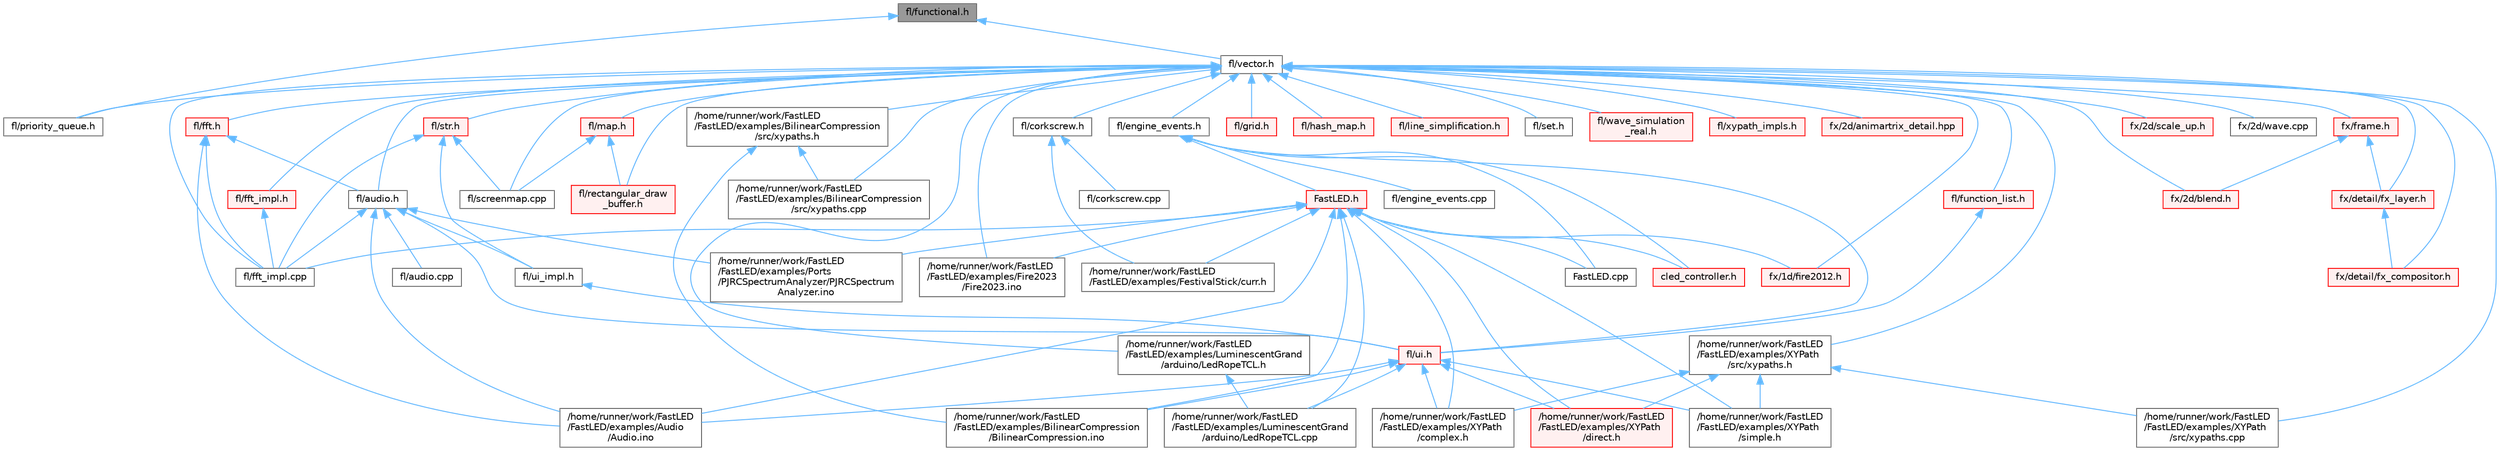 digraph "fl/functional.h"
{
 // INTERACTIVE_SVG=YES
 // LATEX_PDF_SIZE
  bgcolor="transparent";
  edge [fontname=Helvetica,fontsize=10,labelfontname=Helvetica,labelfontsize=10];
  node [fontname=Helvetica,fontsize=10,shape=box,height=0.2,width=0.4];
  Node1 [id="Node000001",label="fl/functional.h",height=0.2,width=0.4,color="gray40", fillcolor="grey60", style="filled", fontcolor="black",tooltip=" "];
  Node1 -> Node2 [id="edge1_Node000001_Node000002",dir="back",color="steelblue1",style="solid",tooltip=" "];
  Node2 [id="Node000002",label="fl/priority_queue.h",height=0.2,width=0.4,color="grey40", fillcolor="white", style="filled",URL="$d4/da1/priority__queue_8h.html",tooltip=" "];
  Node1 -> Node3 [id="edge2_Node000001_Node000003",dir="back",color="steelblue1",style="solid",tooltip=" "];
  Node3 [id="Node000003",label="fl/vector.h",height=0.2,width=0.4,color="grey40", fillcolor="white", style="filled",URL="$d6/d68/vector_8h.html",tooltip=" "];
  Node3 -> Node4 [id="edge3_Node000003_Node000004",dir="back",color="steelblue1",style="solid",tooltip=" "];
  Node4 [id="Node000004",label="/home/runner/work/FastLED\l/FastLED/examples/BilinearCompression\l/src/xypaths.cpp",height=0.2,width=0.4,color="grey40", fillcolor="white", style="filled",URL="$d4/dda/_bilinear_compression_2src_2xypaths_8cpp.html",tooltip=" "];
  Node3 -> Node5 [id="edge4_Node000003_Node000005",dir="back",color="steelblue1",style="solid",tooltip=" "];
  Node5 [id="Node000005",label="/home/runner/work/FastLED\l/FastLED/examples/BilinearCompression\l/src/xypaths.h",height=0.2,width=0.4,color="grey40", fillcolor="white", style="filled",URL="$dd/d43/_bilinear_compression_2src_2xypaths_8h.html",tooltip=" "];
  Node5 -> Node6 [id="edge5_Node000005_Node000006",dir="back",color="steelblue1",style="solid",tooltip=" "];
  Node6 [id="Node000006",label="/home/runner/work/FastLED\l/FastLED/examples/BilinearCompression\l/BilinearCompression.ino",height=0.2,width=0.4,color="grey40", fillcolor="white", style="filled",URL="$da/d05/_bilinear_compression_8ino.html",tooltip=" "];
  Node5 -> Node4 [id="edge6_Node000005_Node000004",dir="back",color="steelblue1",style="solid",tooltip=" "];
  Node3 -> Node7 [id="edge7_Node000003_Node000007",dir="back",color="steelblue1",style="solid",tooltip=" "];
  Node7 [id="Node000007",label="/home/runner/work/FastLED\l/FastLED/examples/Fire2023\l/Fire2023.ino",height=0.2,width=0.4,color="grey40", fillcolor="white", style="filled",URL="$d8/d2c/_fire2023_8ino.html",tooltip=" "];
  Node3 -> Node8 [id="edge8_Node000003_Node000008",dir="back",color="steelblue1",style="solid",tooltip=" "];
  Node8 [id="Node000008",label="/home/runner/work/FastLED\l/FastLED/examples/LuminescentGrand\l/arduino/LedRopeTCL.h",height=0.2,width=0.4,color="grey40", fillcolor="white", style="filled",URL="$d9/d7e/_led_rope_t_c_l_8h.html",tooltip=" "];
  Node8 -> Node9 [id="edge9_Node000008_Node000009",dir="back",color="steelblue1",style="solid",tooltip=" "];
  Node9 [id="Node000009",label="/home/runner/work/FastLED\l/FastLED/examples/LuminescentGrand\l/arduino/LedRopeTCL.cpp",height=0.2,width=0.4,color="grey40", fillcolor="white", style="filled",URL="$d6/dc9/_led_rope_t_c_l_8cpp.html",tooltip=" "];
  Node3 -> Node10 [id="edge10_Node000003_Node000010",dir="back",color="steelblue1",style="solid",tooltip=" "];
  Node10 [id="Node000010",label="/home/runner/work/FastLED\l/FastLED/examples/XYPath\l/src/xypaths.cpp",height=0.2,width=0.4,color="grey40", fillcolor="white", style="filled",URL="$d8/d55/_x_y_path_2src_2xypaths_8cpp.html",tooltip=" "];
  Node3 -> Node11 [id="edge11_Node000003_Node000011",dir="back",color="steelblue1",style="solid",tooltip=" "];
  Node11 [id="Node000011",label="/home/runner/work/FastLED\l/FastLED/examples/XYPath\l/src/xypaths.h",height=0.2,width=0.4,color="grey40", fillcolor="white", style="filled",URL="$d7/d5e/_x_y_path_2src_2xypaths_8h.html",tooltip=" "];
  Node11 -> Node12 [id="edge12_Node000011_Node000012",dir="back",color="steelblue1",style="solid",tooltip=" "];
  Node12 [id="Node000012",label="/home/runner/work/FastLED\l/FastLED/examples/XYPath\l/complex.h",height=0.2,width=0.4,color="grey40", fillcolor="white", style="filled",URL="$d7/d3b/complex_8h.html",tooltip=" "];
  Node11 -> Node13 [id="edge13_Node000011_Node000013",dir="back",color="steelblue1",style="solid",tooltip=" "];
  Node13 [id="Node000013",label="/home/runner/work/FastLED\l/FastLED/examples/XYPath\l/direct.h",height=0.2,width=0.4,color="red", fillcolor="#FFF0F0", style="filled",URL="$d6/daf/direct_8h.html",tooltip=" "];
  Node11 -> Node15 [id="edge14_Node000011_Node000015",dir="back",color="steelblue1",style="solid",tooltip=" "];
  Node15 [id="Node000015",label="/home/runner/work/FastLED\l/FastLED/examples/XYPath\l/simple.h",height=0.2,width=0.4,color="grey40", fillcolor="white", style="filled",URL="$d8/d14/simple_8h.html",tooltip=" "];
  Node11 -> Node10 [id="edge15_Node000011_Node000010",dir="back",color="steelblue1",style="solid",tooltip=" "];
  Node3 -> Node16 [id="edge16_Node000003_Node000016",dir="back",color="steelblue1",style="solid",tooltip=" "];
  Node16 [id="Node000016",label="fl/audio.h",height=0.2,width=0.4,color="grey40", fillcolor="white", style="filled",URL="$da/d09/audio_8h.html",tooltip=" "];
  Node16 -> Node17 [id="edge17_Node000016_Node000017",dir="back",color="steelblue1",style="solid",tooltip=" "];
  Node17 [id="Node000017",label="/home/runner/work/FastLED\l/FastLED/examples/Audio\l/Audio.ino",height=0.2,width=0.4,color="grey40", fillcolor="white", style="filled",URL="$dc/d5d/_audio_8ino.html",tooltip=" "];
  Node16 -> Node18 [id="edge18_Node000016_Node000018",dir="back",color="steelblue1",style="solid",tooltip=" "];
  Node18 [id="Node000018",label="/home/runner/work/FastLED\l/FastLED/examples/Ports\l/PJRCSpectrumAnalyzer/PJRCSpectrum\lAnalyzer.ino",height=0.2,width=0.4,color="grey40", fillcolor="white", style="filled",URL="$d7/dfa/_p_j_r_c_spectrum_analyzer_8ino.html",tooltip="Creates an impressive LED light show to music input on the Teensy."];
  Node16 -> Node19 [id="edge19_Node000016_Node000019",dir="back",color="steelblue1",style="solid",tooltip=" "];
  Node19 [id="Node000019",label="fl/audio.cpp",height=0.2,width=0.4,color="grey40", fillcolor="white", style="filled",URL="$d1/ddc/audio_8cpp.html",tooltip=" "];
  Node16 -> Node20 [id="edge20_Node000016_Node000020",dir="back",color="steelblue1",style="solid",tooltip=" "];
  Node20 [id="Node000020",label="fl/fft_impl.cpp",height=0.2,width=0.4,color="grey40", fillcolor="white", style="filled",URL="$d1/dff/fft__impl_8cpp.html",tooltip=" "];
  Node16 -> Node21 [id="edge21_Node000016_Node000021",dir="back",color="steelblue1",style="solid",tooltip=" "];
  Node21 [id="Node000021",label="fl/ui.h",height=0.2,width=0.4,color="red", fillcolor="#FFF0F0", style="filled",URL="$d9/d3b/ui_8h.html",tooltip=" "];
  Node21 -> Node17 [id="edge22_Node000021_Node000017",dir="back",color="steelblue1",style="solid",tooltip=" "];
  Node21 -> Node6 [id="edge23_Node000021_Node000006",dir="back",color="steelblue1",style="solid",tooltip=" "];
  Node21 -> Node9 [id="edge24_Node000021_Node000009",dir="back",color="steelblue1",style="solid",tooltip=" "];
  Node21 -> Node12 [id="edge25_Node000021_Node000012",dir="back",color="steelblue1",style="solid",tooltip=" "];
  Node21 -> Node13 [id="edge26_Node000021_Node000013",dir="back",color="steelblue1",style="solid",tooltip=" "];
  Node21 -> Node15 [id="edge27_Node000021_Node000015",dir="back",color="steelblue1",style="solid",tooltip=" "];
  Node16 -> Node44 [id="edge28_Node000016_Node000044",dir="back",color="steelblue1",style="solid",tooltip=" "];
  Node44 [id="Node000044",label="fl/ui_impl.h",height=0.2,width=0.4,color="grey40", fillcolor="white", style="filled",URL="$d6/dc0/ui__impl_8h.html",tooltip=" "];
  Node44 -> Node21 [id="edge29_Node000044_Node000021",dir="back",color="steelblue1",style="solid",tooltip=" "];
  Node3 -> Node45 [id="edge30_Node000003_Node000045",dir="back",color="steelblue1",style="solid",tooltip=" "];
  Node45 [id="Node000045",label="fl/corkscrew.h",height=0.2,width=0.4,color="grey40", fillcolor="white", style="filled",URL="$d5/d61/corkscrew_8h.html",tooltip="Corkscrew projection utilities."];
  Node45 -> Node46 [id="edge31_Node000045_Node000046",dir="back",color="steelblue1",style="solid",tooltip=" "];
  Node46 [id="Node000046",label="/home/runner/work/FastLED\l/FastLED/examples/FestivalStick/curr.h",height=0.2,width=0.4,color="grey40", fillcolor="white", style="filled",URL="$d4/d06/curr_8h.html",tooltip=" "];
  Node45 -> Node47 [id="edge32_Node000045_Node000047",dir="back",color="steelblue1",style="solid",tooltip=" "];
  Node47 [id="Node000047",label="fl/corkscrew.cpp",height=0.2,width=0.4,color="grey40", fillcolor="white", style="filled",URL="$d3/d9b/corkscrew_8cpp.html",tooltip=" "];
  Node3 -> Node48 [id="edge33_Node000003_Node000048",dir="back",color="steelblue1",style="solid",tooltip=" "];
  Node48 [id="Node000048",label="fl/engine_events.h",height=0.2,width=0.4,color="grey40", fillcolor="white", style="filled",URL="$db/dc0/engine__events_8h.html",tooltip=" "];
  Node48 -> Node49 [id="edge34_Node000048_Node000049",dir="back",color="steelblue1",style="solid",tooltip=" "];
  Node49 [id="Node000049",label="FastLED.cpp",height=0.2,width=0.4,color="grey40", fillcolor="white", style="filled",URL="$d6/dda/_fast_l_e_d_8cpp.html",tooltip="Central source file for FastLED, implements the CFastLED class/object."];
  Node48 -> Node50 [id="edge35_Node000048_Node000050",dir="back",color="steelblue1",style="solid",tooltip=" "];
  Node50 [id="Node000050",label="FastLED.h",height=0.2,width=0.4,color="red", fillcolor="#FFF0F0", style="filled",URL="$db/d97/_fast_l_e_d_8h.html",tooltip="central include file for FastLED, defines the CFastLED class/object"];
  Node50 -> Node17 [id="edge36_Node000050_Node000017",dir="back",color="steelblue1",style="solid",tooltip=" "];
  Node50 -> Node6 [id="edge37_Node000050_Node000006",dir="back",color="steelblue1",style="solid",tooltip=" "];
  Node50 -> Node46 [id="edge38_Node000050_Node000046",dir="back",color="steelblue1",style="solid",tooltip=" "];
  Node50 -> Node7 [id="edge39_Node000050_Node000007",dir="back",color="steelblue1",style="solid",tooltip=" "];
  Node50 -> Node9 [id="edge40_Node000050_Node000009",dir="back",color="steelblue1",style="solid",tooltip=" "];
  Node50 -> Node18 [id="edge41_Node000050_Node000018",dir="back",color="steelblue1",style="solid",tooltip=" "];
  Node50 -> Node12 [id="edge42_Node000050_Node000012",dir="back",color="steelblue1",style="solid",tooltip=" "];
  Node50 -> Node13 [id="edge43_Node000050_Node000013",dir="back",color="steelblue1",style="solid",tooltip=" "];
  Node50 -> Node15 [id="edge44_Node000050_Node000015",dir="back",color="steelblue1",style="solid",tooltip=" "];
  Node50 -> Node49 [id="edge45_Node000050_Node000049",dir="back",color="steelblue1",style="solid",tooltip=" "];
  Node50 -> Node111 [id="edge46_Node000050_Node000111",dir="back",color="steelblue1",style="solid",tooltip=" "];
  Node111 [id="Node000111",label="cled_controller.h",height=0.2,width=0.4,color="red", fillcolor="#FFF0F0", style="filled",URL="$db/d6d/cled__controller_8h.html",tooltip="base definitions used by led controllers for writing out led data"];
  Node50 -> Node20 [id="edge47_Node000050_Node000020",dir="back",color="steelblue1",style="solid",tooltip=" "];
  Node50 -> Node129 [id="edge48_Node000050_Node000129",dir="back",color="steelblue1",style="solid",tooltip=" "];
  Node129 [id="Node000129",label="fx/1d/fire2012.h",height=0.2,width=0.4,color="red", fillcolor="#FFF0F0", style="filled",URL="$d5/dcb/fire2012_8h.html",tooltip=" "];
  Node48 -> Node111 [id="edge49_Node000048_Node000111",dir="back",color="steelblue1",style="solid",tooltip=" "];
  Node48 -> Node161 [id="edge50_Node000048_Node000161",dir="back",color="steelblue1",style="solid",tooltip=" "];
  Node161 [id="Node000161",label="fl/engine_events.cpp",height=0.2,width=0.4,color="grey40", fillcolor="white", style="filled",URL="$d5/d7d/engine__events_8cpp.html",tooltip=" "];
  Node48 -> Node21 [id="edge51_Node000048_Node000021",dir="back",color="steelblue1",style="solid",tooltip=" "];
  Node3 -> Node162 [id="edge52_Node000003_Node000162",dir="back",color="steelblue1",style="solid",tooltip=" "];
  Node162 [id="Node000162",label="fl/fft.h",height=0.2,width=0.4,color="red", fillcolor="#FFF0F0", style="filled",URL="$d7/d76/fft_8h.html",tooltip=" "];
  Node162 -> Node17 [id="edge53_Node000162_Node000017",dir="back",color="steelblue1",style="solid",tooltip=" "];
  Node162 -> Node16 [id="edge54_Node000162_Node000016",dir="back",color="steelblue1",style="solid",tooltip=" "];
  Node162 -> Node20 [id="edge55_Node000162_Node000020",dir="back",color="steelblue1",style="solid",tooltip=" "];
  Node3 -> Node20 [id="edge56_Node000003_Node000020",dir="back",color="steelblue1",style="solid",tooltip=" "];
  Node3 -> Node165 [id="edge57_Node000003_Node000165",dir="back",color="steelblue1",style="solid",tooltip=" "];
  Node165 [id="Node000165",label="fl/fft_impl.h",height=0.2,width=0.4,color="red", fillcolor="#FFF0F0", style="filled",URL="$df/d73/fft__impl_8h.html",tooltip=" "];
  Node165 -> Node20 [id="edge58_Node000165_Node000020",dir="back",color="steelblue1",style="solid",tooltip=" "];
  Node3 -> Node166 [id="edge59_Node000003_Node000166",dir="back",color="steelblue1",style="solid",tooltip=" "];
  Node166 [id="Node000166",label="fl/function_list.h",height=0.2,width=0.4,color="red", fillcolor="#FFF0F0", style="filled",URL="$d0/d64/function__list_8h.html",tooltip=" "];
  Node166 -> Node21 [id="edge60_Node000166_Node000021",dir="back",color="steelblue1",style="solid",tooltip=" "];
  Node3 -> Node167 [id="edge61_Node000003_Node000167",dir="back",color="steelblue1",style="solid",tooltip=" "];
  Node167 [id="Node000167",label="fl/grid.h",height=0.2,width=0.4,color="red", fillcolor="#FFF0F0", style="filled",URL="$da/d15/grid_8h.html",tooltip=" "];
  Node3 -> Node176 [id="edge62_Node000003_Node000176",dir="back",color="steelblue1",style="solid",tooltip=" "];
  Node176 [id="Node000176",label="fl/hash_map.h",height=0.2,width=0.4,color="red", fillcolor="#FFF0F0", style="filled",URL="$d6/d13/hash__map_8h.html",tooltip=" "];
  Node3 -> Node179 [id="edge63_Node000003_Node000179",dir="back",color="steelblue1",style="solid",tooltip=" "];
  Node179 [id="Node000179",label="fl/line_simplification.h",height=0.2,width=0.4,color="red", fillcolor="#FFF0F0", style="filled",URL="$d8/da7/line__simplification_8h.html",tooltip=" "];
  Node3 -> Node181 [id="edge64_Node000003_Node000181",dir="back",color="steelblue1",style="solid",tooltip=" "];
  Node181 [id="Node000181",label="fl/map.h",height=0.2,width=0.4,color="red", fillcolor="#FFF0F0", style="filled",URL="$dc/db7/map_8h.html",tooltip=" "];
  Node181 -> Node182 [id="edge65_Node000181_Node000182",dir="back",color="steelblue1",style="solid",tooltip=" "];
  Node182 [id="Node000182",label="fl/rectangular_draw\l_buffer.h",height=0.2,width=0.4,color="red", fillcolor="#FFF0F0", style="filled",URL="$d9/df3/rectangular__draw__buffer_8h.html",tooltip=" "];
  Node181 -> Node184 [id="edge66_Node000181_Node000184",dir="back",color="steelblue1",style="solid",tooltip=" "];
  Node184 [id="Node000184",label="fl/screenmap.cpp",height=0.2,width=0.4,color="grey40", fillcolor="white", style="filled",URL="$d9/d6f/screenmap_8cpp.html",tooltip=" "];
  Node3 -> Node2 [id="edge67_Node000003_Node000002",dir="back",color="steelblue1",style="solid",tooltip=" "];
  Node3 -> Node182 [id="edge68_Node000003_Node000182",dir="back",color="steelblue1",style="solid",tooltip=" "];
  Node3 -> Node184 [id="edge69_Node000003_Node000184",dir="back",color="steelblue1",style="solid",tooltip=" "];
  Node3 -> Node193 [id="edge70_Node000003_Node000193",dir="back",color="steelblue1",style="solid",tooltip=" "];
  Node193 [id="Node000193",label="fl/set.h",height=0.2,width=0.4,color="grey40", fillcolor="white", style="filled",URL="$d4/d13/set_8h.html",tooltip=" "];
  Node3 -> Node194 [id="edge71_Node000003_Node000194",dir="back",color="steelblue1",style="solid",tooltip=" "];
  Node194 [id="Node000194",label="fl/str.h",height=0.2,width=0.4,color="red", fillcolor="#FFF0F0", style="filled",URL="$d1/d93/str_8h.html",tooltip=" "];
  Node194 -> Node20 [id="edge72_Node000194_Node000020",dir="back",color="steelblue1",style="solid",tooltip=" "];
  Node194 -> Node184 [id="edge73_Node000194_Node000184",dir="back",color="steelblue1",style="solid",tooltip=" "];
  Node194 -> Node44 [id="edge74_Node000194_Node000044",dir="back",color="steelblue1",style="solid",tooltip=" "];
  Node3 -> Node233 [id="edge75_Node000003_Node000233",dir="back",color="steelblue1",style="solid",tooltip=" "];
  Node233 [id="Node000233",label="fl/wave_simulation\l_real.h",height=0.2,width=0.4,color="red", fillcolor="#FFF0F0", style="filled",URL="$dd/d8e/wave__simulation__real_8h.html",tooltip=" "];
  Node3 -> Node211 [id="edge76_Node000003_Node000211",dir="back",color="steelblue1",style="solid",tooltip=" "];
  Node211 [id="Node000211",label="fl/xypath_impls.h",height=0.2,width=0.4,color="red", fillcolor="#FFF0F0", style="filled",URL="$d8/d5f/xypath__impls_8h.html",tooltip=" "];
  Node3 -> Node129 [id="edge77_Node000003_Node000129",dir="back",color="steelblue1",style="solid",tooltip=" "];
  Node3 -> Node277 [id="edge78_Node000003_Node000277",dir="back",color="steelblue1",style="solid",tooltip=" "];
  Node277 [id="Node000277",label="fx/2d/animartrix_detail.hpp",height=0.2,width=0.4,color="red", fillcolor="#FFF0F0", style="filled",URL="$d3/d3b/animartrix__detail_8hpp.html",tooltip=" "];
  Node3 -> Node236 [id="edge79_Node000003_Node000236",dir="back",color="steelblue1",style="solid",tooltip=" "];
  Node236 [id="Node000236",label="fx/2d/blend.h",height=0.2,width=0.4,color="red", fillcolor="#FFF0F0", style="filled",URL="$d8/d4e/blend_8h.html",tooltip=" "];
  Node3 -> Node218 [id="edge80_Node000003_Node000218",dir="back",color="steelblue1",style="solid",tooltip=" "];
  Node218 [id="Node000218",label="fx/2d/scale_up.h",height=0.2,width=0.4,color="red", fillcolor="#FFF0F0", style="filled",URL="$d2/d74/scale__up_8h.html",tooltip="Expands a grid using bilinear interpolation and scaling up."];
  Node3 -> Node156 [id="edge81_Node000003_Node000156",dir="back",color="steelblue1",style="solid",tooltip=" "];
  Node156 [id="Node000156",label="fx/2d/wave.cpp",height=0.2,width=0.4,color="grey40", fillcolor="white", style="filled",URL="$d4/d7c/src_2fx_22d_2wave_8cpp.html",tooltip=" "];
  Node3 -> Node240 [id="edge82_Node000003_Node000240",dir="back",color="steelblue1",style="solid",tooltip=" "];
  Node240 [id="Node000240",label="fx/detail/fx_compositor.h",height=0.2,width=0.4,color="red", fillcolor="#FFF0F0", style="filled",URL="$d5/d6b/fx__compositor_8h.html",tooltip=" "];
  Node3 -> Node239 [id="edge83_Node000003_Node000239",dir="back",color="steelblue1",style="solid",tooltip=" "];
  Node239 [id="Node000239",label="fx/detail/fx_layer.h",height=0.2,width=0.4,color="red", fillcolor="#FFF0F0", style="filled",URL="$d7/d2f/fx__layer_8h.html",tooltip=" "];
  Node239 -> Node240 [id="edge84_Node000239_Node000240",dir="back",color="steelblue1",style="solid",tooltip=" "];
  Node3 -> Node238 [id="edge85_Node000003_Node000238",dir="back",color="steelblue1",style="solid",tooltip=" "];
  Node238 [id="Node000238",label="fx/frame.h",height=0.2,width=0.4,color="red", fillcolor="#FFF0F0", style="filled",URL="$df/d7d/frame_8h.html",tooltip=" "];
  Node238 -> Node236 [id="edge86_Node000238_Node000236",dir="back",color="steelblue1",style="solid",tooltip=" "];
  Node238 -> Node239 [id="edge87_Node000238_Node000239",dir="back",color="steelblue1",style="solid",tooltip=" "];
}

